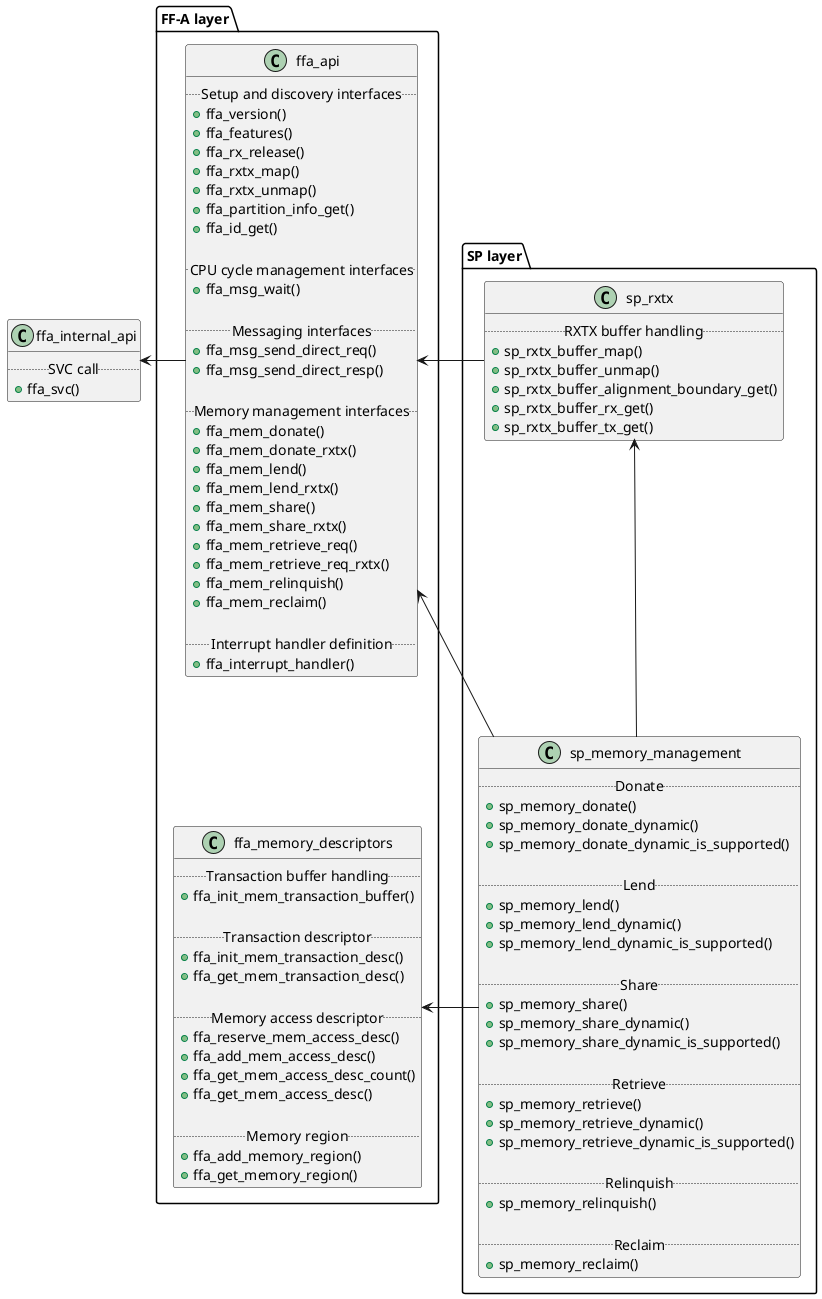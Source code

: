 '-------------------------------------------------------------------------------
' Copyright (c) 2020-2021, Arm Limited and Contributors. All rights reserved.
'
' SPDX-License-Identifier: BSD-3-Clause
'
'-------------------------------------------------------------------------------

@startuml

class ffa_internal_api {
  .. SVC call ..
  + ffa_svc()
}

package "FF-A layer" {
  class ffa_api {
    .. Setup and discovery interfaces ..
    + ffa_version()
    + ffa_features()
    + ffa_rx_release()
    + ffa_rxtx_map()
    + ffa_rxtx_unmap()
    + ffa_partition_info_get()
    + ffa_id_get()

    .. CPU cycle management interfaces ..
    + ffa_msg_wait()

    .. Messaging interfaces ..
    + ffa_msg_send_direct_req()
    + ffa_msg_send_direct_resp()

    .. Memory management interfaces ..
    + ffa_mem_donate()
    + ffa_mem_donate_rxtx()
    + ffa_mem_lend()
    + ffa_mem_lend_rxtx()
    + ffa_mem_share()
    + ffa_mem_share_rxtx()
    + ffa_mem_retrieve_req()
    + ffa_mem_retrieve_req_rxtx()
    + ffa_mem_relinquish()
    + ffa_mem_reclaim()

    .. Interrupt handler definition ..
    + ffa_interrupt_handler()
  }

  class ffa_memory_descriptors {
    .. Transaction buffer handling ..
    + ffa_init_mem_transaction_buffer()

    .. Transaction descriptor ..
    + ffa_init_mem_transaction_desc()
    + ffa_get_mem_transaction_desc()

    .. Memory access descriptor ..
    + ffa_reserve_mem_access_desc()
    + ffa_add_mem_access_desc()
    + ffa_get_mem_access_desc_count()
    + ffa_get_mem_access_desc()

    .. Memory region ..
    + ffa_add_memory_region()
    + ffa_get_memory_region()
  }
}

package "SP layer" {
  class sp_rxtx {
    .. RXTX buffer handling ..
    + sp_rxtx_buffer_map()
    + sp_rxtx_buffer_unmap()
    + sp_rxtx_buffer_alignment_boundary_get()
    + sp_rxtx_buffer_rx_get()
    + sp_rxtx_buffer_tx_get()
  }

  class sp_memory_management {
    .. Donate ..
    + sp_memory_donate()
    + sp_memory_donate_dynamic()
    + sp_memory_donate_dynamic_is_supported()

    .. Lend ..
    + sp_memory_lend()
    + sp_memory_lend_dynamic()
    + sp_memory_lend_dynamic_is_supported()

    .. Share ..
    + sp_memory_share()
    + sp_memory_share_dynamic()
    + sp_memory_share_dynamic_is_supported()

    .. Retrieve ..
    + sp_memory_retrieve()
    + sp_memory_retrieve_dynamic()
    + sp_memory_retrieve_dynamic_is_supported()

    .. Relinquish ..
    + sp_memory_relinquish()

    .. Reclaim ..
    + sp_memory_reclaim()
  }
}


ffa_api -left-> ffa_internal_api

ffa_api -[hidden]-> ffa_memory_descriptors

sp_rxtx -left-> ffa_api
sp_memory_management --> ffa_api
sp_memory_management -left-> ffa_memory_descriptors
sp_memory_management -up-> sp_rxtx

@enduml
